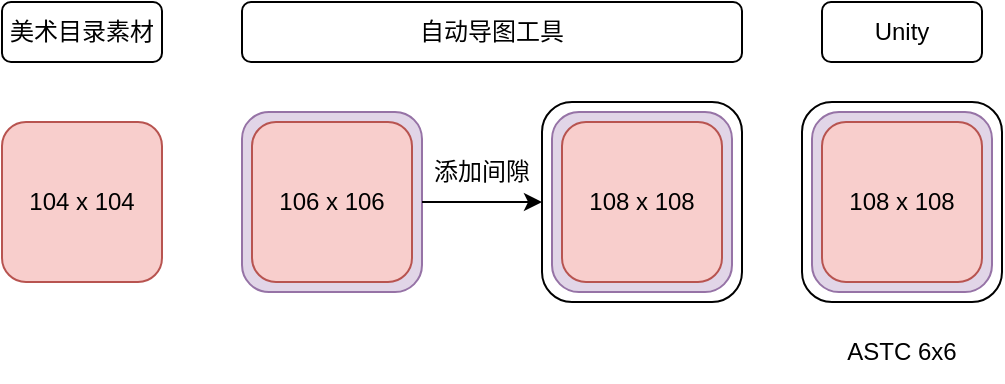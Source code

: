 <mxfile version="21.4.0" type="github">
  <diagram id="C5RBs43oDa-KdzZeNtuy" name="Page-1">
    <mxGraphModel dx="796" dy="547" grid="1" gridSize="10" guides="1" tooltips="1" connect="1" arrows="1" fold="1" page="1" pageScale="1" pageWidth="827" pageHeight="1169" math="0" shadow="0">
      <root>
        <mxCell id="WIyWlLk6GJQsqaUBKTNV-0" />
        <mxCell id="WIyWlLk6GJQsqaUBKTNV-1" parent="WIyWlLk6GJQsqaUBKTNV-0" />
        <mxCell id="WIyWlLk6GJQsqaUBKTNV-3" value="104 x 104" style="rounded=1;whiteSpace=wrap;html=1;fontSize=12;glass=0;strokeWidth=1;shadow=0;fillColor=#f8cecc;strokeColor=#b85450;" parent="WIyWlLk6GJQsqaUBKTNV-1" vertex="1">
          <mxGeometry x="120" y="210" width="80" height="80" as="geometry" />
        </mxCell>
        <mxCell id="aa-Nzqcm_r75jQFo8POv-0" value="美术目录素材" style="rounded=1;whiteSpace=wrap;html=1;fontSize=12;glass=0;strokeWidth=1;shadow=0;" vertex="1" parent="WIyWlLk6GJQsqaUBKTNV-1">
          <mxGeometry x="120" y="150" width="80" height="30" as="geometry" />
        </mxCell>
        <mxCell id="aa-Nzqcm_r75jQFo8POv-1" value="自动导图工具" style="rounded=1;whiteSpace=wrap;html=1;fontSize=12;glass=0;strokeWidth=1;shadow=0;" vertex="1" parent="WIyWlLk6GJQsqaUBKTNV-1">
          <mxGeometry x="240" y="150" width="250" height="30" as="geometry" />
        </mxCell>
        <mxCell id="aa-Nzqcm_r75jQFo8POv-2" value="Unity" style="rounded=1;whiteSpace=wrap;html=1;fontSize=12;glass=0;strokeWidth=1;shadow=0;" vertex="1" parent="WIyWlLk6GJQsqaUBKTNV-1">
          <mxGeometry x="530" y="150" width="80" height="30" as="geometry" />
        </mxCell>
        <mxCell id="aa-Nzqcm_r75jQFo8POv-12" value="" style="group" vertex="1" connectable="0" parent="WIyWlLk6GJQsqaUBKTNV-1">
          <mxGeometry x="390" y="200" width="100" height="100" as="geometry" />
        </mxCell>
        <mxCell id="aa-Nzqcm_r75jQFo8POv-9" value="" style="rounded=1;whiteSpace=wrap;html=1;fontSize=12;glass=0;strokeWidth=1;shadow=0;" vertex="1" parent="aa-Nzqcm_r75jQFo8POv-12">
          <mxGeometry width="100" height="100" as="geometry" />
        </mxCell>
        <mxCell id="aa-Nzqcm_r75jQFo8POv-7" value="104 x 104" style="rounded=1;whiteSpace=wrap;html=1;fontSize=12;glass=0;strokeWidth=1;shadow=0;fillColor=#e1d5e7;strokeColor=#9673a6;" vertex="1" parent="aa-Nzqcm_r75jQFo8POv-12">
          <mxGeometry x="5" y="5" width="90" height="90" as="geometry" />
        </mxCell>
        <mxCell id="aa-Nzqcm_r75jQFo8POv-8" value="108 x 108" style="rounded=1;whiteSpace=wrap;html=1;fontSize=12;glass=0;strokeWidth=1;shadow=0;fillColor=#f8cecc;strokeColor=#b85450;" vertex="1" parent="aa-Nzqcm_r75jQFo8POv-12">
          <mxGeometry x="10" y="10" width="80" height="80" as="geometry" />
        </mxCell>
        <mxCell id="aa-Nzqcm_r75jQFo8POv-13" value="" style="group" vertex="1" connectable="0" parent="WIyWlLk6GJQsqaUBKTNV-1">
          <mxGeometry x="240" y="205" width="90" height="90" as="geometry" />
        </mxCell>
        <mxCell id="aa-Nzqcm_r75jQFo8POv-6" value="104 x 104" style="rounded=1;whiteSpace=wrap;html=1;fontSize=12;glass=0;strokeWidth=1;shadow=0;fillColor=#e1d5e7;strokeColor=#9673a6;" vertex="1" parent="aa-Nzqcm_r75jQFo8POv-13">
          <mxGeometry width="90" height="90" as="geometry" />
        </mxCell>
        <mxCell id="aa-Nzqcm_r75jQFo8POv-5" value="106 x 106" style="rounded=1;whiteSpace=wrap;html=1;fontSize=12;glass=0;strokeWidth=1;shadow=0;fillColor=#f8cecc;strokeColor=#b85450;" vertex="1" parent="aa-Nzqcm_r75jQFo8POv-13">
          <mxGeometry x="5" y="5" width="80" height="80" as="geometry" />
        </mxCell>
        <mxCell id="aa-Nzqcm_r75jQFo8POv-14" value="" style="endArrow=classic;html=1;rounded=0;exitX=1;exitY=0.5;exitDx=0;exitDy=0;entryX=0;entryY=0.5;entryDx=0;entryDy=0;" edge="1" parent="WIyWlLk6GJQsqaUBKTNV-1" source="aa-Nzqcm_r75jQFo8POv-6" target="aa-Nzqcm_r75jQFo8POv-9">
          <mxGeometry width="50" height="50" relative="1" as="geometry">
            <mxPoint x="340" y="244.67" as="sourcePoint" />
            <mxPoint x="370" y="244.67" as="targetPoint" />
          </mxGeometry>
        </mxCell>
        <mxCell id="aa-Nzqcm_r75jQFo8POv-17" value="添加间隙" style="text;html=1;strokeColor=none;fillColor=none;align=center;verticalAlign=middle;whiteSpace=wrap;rounded=0;" vertex="1" parent="WIyWlLk6GJQsqaUBKTNV-1">
          <mxGeometry x="330" y="220" width="60" height="30" as="geometry" />
        </mxCell>
        <mxCell id="aa-Nzqcm_r75jQFo8POv-19" value="" style="group" vertex="1" connectable="0" parent="WIyWlLk6GJQsqaUBKTNV-1">
          <mxGeometry x="520" y="200" width="100" height="100" as="geometry" />
        </mxCell>
        <mxCell id="aa-Nzqcm_r75jQFo8POv-20" value="" style="rounded=1;whiteSpace=wrap;html=1;fontSize=12;glass=0;strokeWidth=1;shadow=0;" vertex="1" parent="aa-Nzqcm_r75jQFo8POv-19">
          <mxGeometry width="100" height="100" as="geometry" />
        </mxCell>
        <mxCell id="aa-Nzqcm_r75jQFo8POv-21" value="104 x 104" style="rounded=1;whiteSpace=wrap;html=1;fontSize=12;glass=0;strokeWidth=1;shadow=0;fillColor=#e1d5e7;strokeColor=#9673a6;" vertex="1" parent="aa-Nzqcm_r75jQFo8POv-19">
          <mxGeometry x="5" y="5" width="90" height="90" as="geometry" />
        </mxCell>
        <mxCell id="aa-Nzqcm_r75jQFo8POv-22" value="108 x 108" style="rounded=1;whiteSpace=wrap;html=1;fontSize=12;glass=0;strokeWidth=1;shadow=0;fillColor=#f8cecc;strokeColor=#b85450;" vertex="1" parent="aa-Nzqcm_r75jQFo8POv-19">
          <mxGeometry x="10" y="10" width="80" height="80" as="geometry" />
        </mxCell>
        <mxCell id="aa-Nzqcm_r75jQFo8POv-23" value="ASTC 6x6" style="text;html=1;strokeColor=none;fillColor=none;align=center;verticalAlign=middle;whiteSpace=wrap;rounded=0;" vertex="1" parent="WIyWlLk6GJQsqaUBKTNV-1">
          <mxGeometry x="540" y="310" width="60" height="30" as="geometry" />
        </mxCell>
      </root>
    </mxGraphModel>
  </diagram>
</mxfile>
